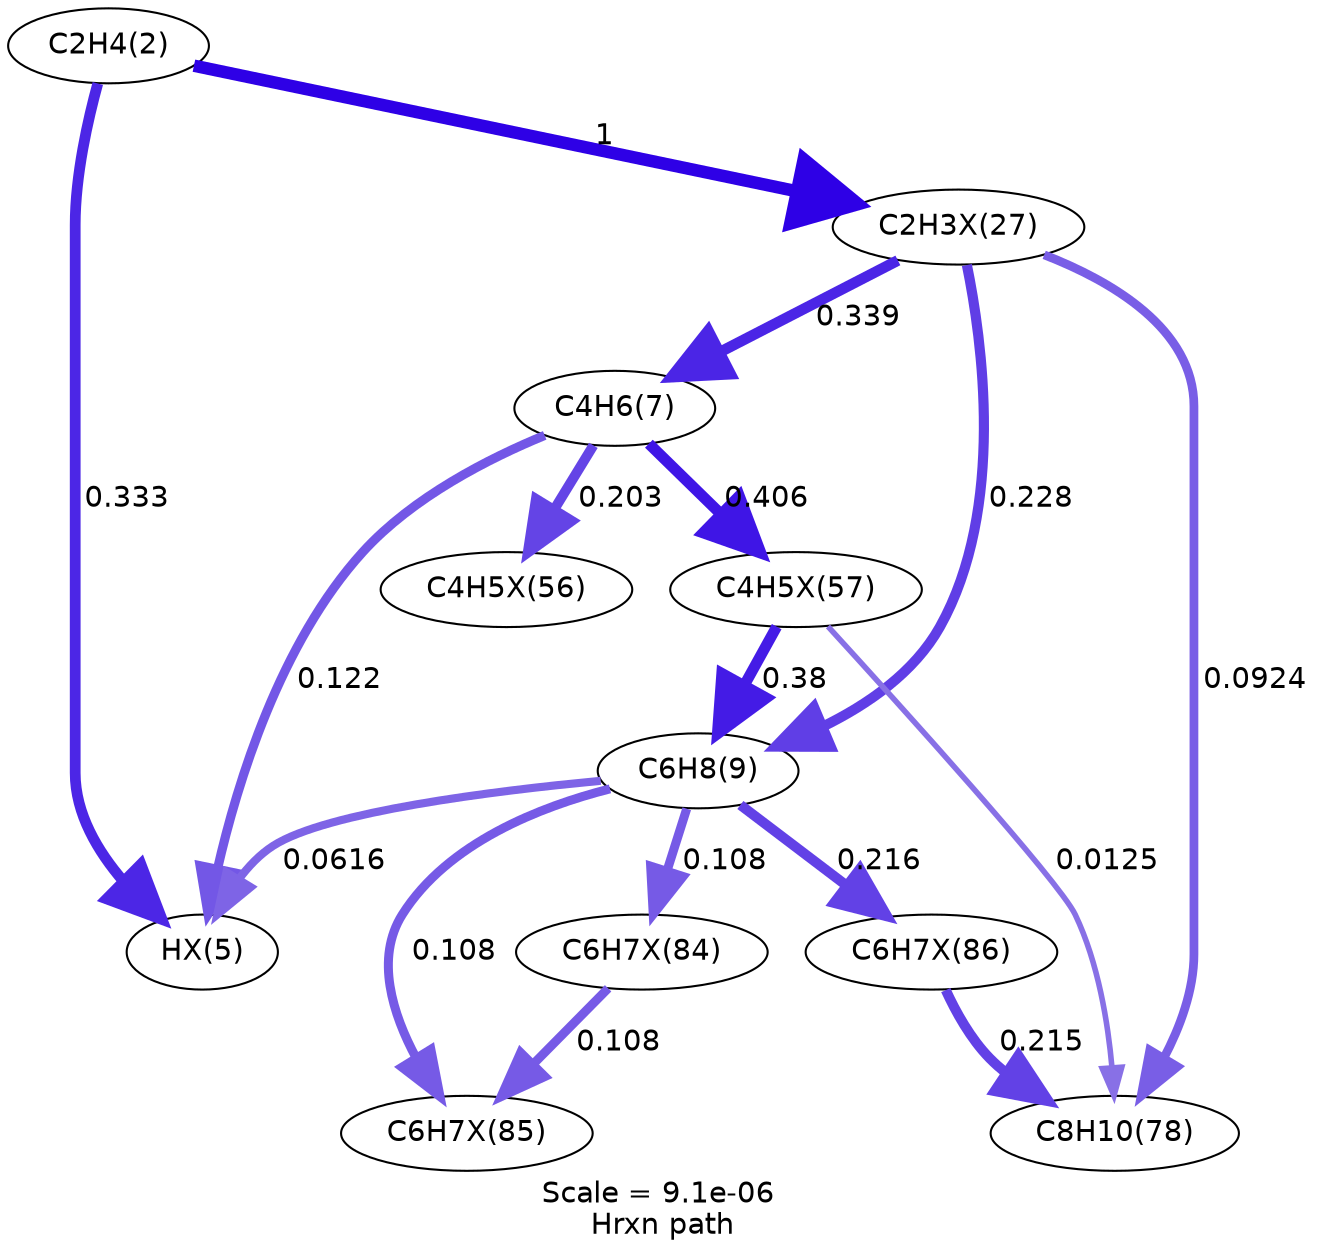 digraph reaction_paths {
center=1;
s5 -> s64[fontname="Helvetica", style="setlinewidth(5.17)", arrowsize=2.59, color="0.7, 0.833, 0.9"
, label=" 0.333"];
s5 -> s65[fontname="Helvetica", style="setlinewidth(6)", arrowsize=3, color="0.7, 1.5, 0.9"
, label=" 1"];
s8 -> s64[fontname="Helvetica", style="setlinewidth(4.41)", arrowsize=2.2, color="0.7, 0.622, 0.9"
, label=" 0.122"];
s9 -> s64[fontname="Helvetica", style="setlinewidth(3.9)", arrowsize=1.95, color="0.7, 0.562, 0.9"
, label=" 0.0616"];
s65 -> s8[fontname="Helvetica", style="setlinewidth(5.18)", arrowsize=2.59, color="0.7, 0.839, 0.9"
, label=" 0.339"];
s65 -> s9[fontname="Helvetica", style="setlinewidth(4.88)", arrowsize=2.44, color="0.7, 0.728, 0.9"
, label=" 0.228"];
s65 -> s11[fontname="Helvetica", style="setlinewidth(4.2)", arrowsize=2.1, color="0.7, 0.592, 0.9"
, label=" 0.0924"];
s8 -> s80[fontname="Helvetica", style="setlinewidth(5.32)", arrowsize=2.66, color="0.7, 0.906, 0.9"
, label=" 0.406"];
s8 -> s79[fontname="Helvetica", style="setlinewidth(4.8)", arrowsize=2.4, color="0.7, 0.703, 0.9"
, label=" 0.203"];
s80 -> s9[fontname="Helvetica", style="setlinewidth(5.27)", arrowsize=2.64, color="0.7, 0.88, 0.9"
, label=" 0.38"];
s80 -> s11[fontname="Helvetica", style="setlinewidth(2.69)", arrowsize=1.34, color="0.7, 0.512, 0.9"
, label=" 0.0125"];
s9 -> s90[fontname="Helvetica", style="setlinewidth(4.84)", arrowsize=2.42, color="0.7, 0.716, 0.9"
, label=" 0.216"];
s9 -> s89[fontname="Helvetica", style="setlinewidth(4.32)", arrowsize=2.16, color="0.7, 0.608, 0.9"
, label=" 0.108"];
s9 -> s88[fontname="Helvetica", style="setlinewidth(4.32)", arrowsize=2.16, color="0.7, 0.608, 0.9"
, label=" 0.108"];
s90 -> s11[fontname="Helvetica", style="setlinewidth(4.84)", arrowsize=2.42, color="0.7, 0.715, 0.9"
, label=" 0.215"];
s88 -> s89[fontname="Helvetica", style="setlinewidth(4.32)", arrowsize=2.16, color="0.7, 0.608, 0.9"
, label=" 0.108"];
s5 [ fontname="Helvetica", label="C2H4(2)"];
s8 [ fontname="Helvetica", label="C4H6(7)"];
s9 [ fontname="Helvetica", label="C6H8(9)"];
s11 [ fontname="Helvetica", label="C8H10(78)"];
s64 [ fontname="Helvetica", label="HX(5)"];
s65 [ fontname="Helvetica", label="C2H3X(27)"];
s79 [ fontname="Helvetica", label="C4H5X(56)"];
s80 [ fontname="Helvetica", label="C4H5X(57)"];
s88 [ fontname="Helvetica", label="C6H7X(84)"];
s89 [ fontname="Helvetica", label="C6H7X(85)"];
s90 [ fontname="Helvetica", label="C6H7X(86)"];
 label = "Scale = 9.1e-06\l Hrxn path";
 fontname = "Helvetica";
}
